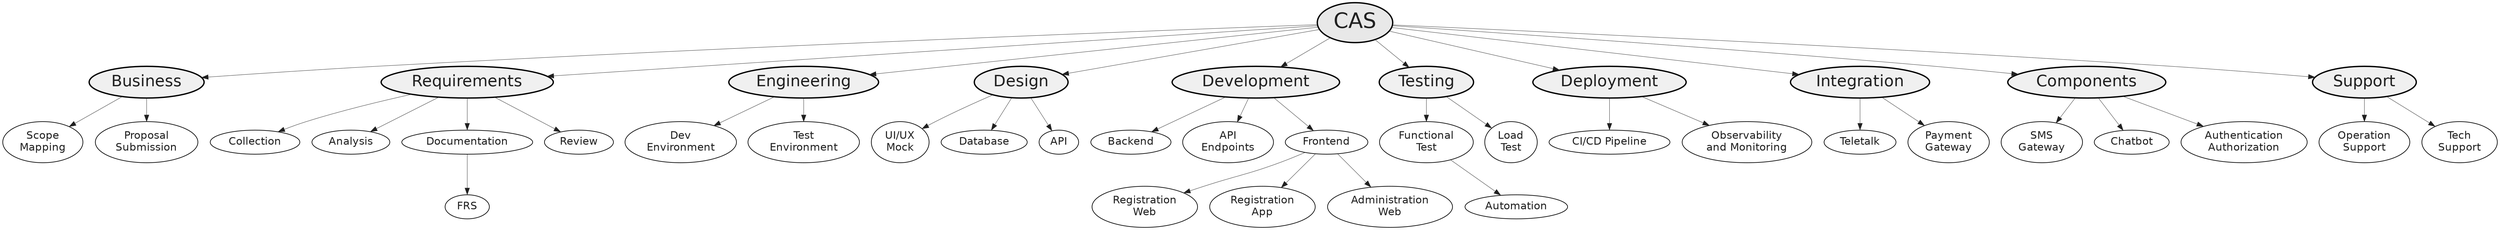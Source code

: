 digraph g {
    # ratio=auto
    # center=true
    # compound=true
    dpi=150

    # neato specific
    mode=KK
    # model=circuit
    # model=subset


    edge [penwidth="0.5" color="#202020" style="solid,"];
    node [shape=ellipse penwidth="1.0" fillcolor="#E0E0E0" fontcolor="#202020" fontname="Helvetica" fontsize=16]


    CAS [penwidth="2.0" style=filled fillcolor="#E8E8E8" fontcolor="#202020" fontname="Helvetica" fontsize=32]
    Business [penwidth="2.0" style=filled fillcolor="#F0F0F0" fontcolor="#202020" fontname="Helvetica" fontsize=24]
    Requirements [penwidth="2.0" style=filled fillcolor="#F0F0F0" fontcolor="#202020" fontname="Helvetica" fontsize=24]
    Engineering [penwidth="2.0" style=filled fillcolor="#F0F0F0" fontcolor="#202020" fontname="Helvetica" fontsize=24]
    Design [penwidth="2.0" style=filled fillcolor="#F0F0F0" fontcolor="#202020" fontname="Helvetica" fontsize=24]
    Development [penwidth="2.0" style=filled fillcolor="#F0F0F0" fontcolor="#202020" fontname="Helvetica" fontsize=24]
    Testing [penwidth="2.0" style=filled fillcolor="#F0F0F0" fontcolor="#202020" fontname="Helvetica" fontsize=24]
    Deployment [penwidth="2.0" style=filled fillcolor="#F0F0F0" fontcolor="#202020" fontname="Helvetica" fontsize=24]
    Integration [penwidth="2.0" style=filled fillcolor="#F0F0F0" fontcolor="#202020" fontname="Helvetica" fontsize=24]
    Components [penwidth="2.0" style=filled fillcolor="#F0F0F0" fontcolor="#202020" fontname="Helvetica" fontsize=24]
    Support [penwidth="2.0" style=filled fillcolor="#F0F0F0" fontcolor="#202020" fontname="Helvetica" fontsize=24]


    edge [len=4]
    CAS -> Business
    CAS -> Requirements
    CAS -> Engineering
    CAS -> Design
    CAS -> Development
    CAS -> Testing
    CAS -> Deployment
    CAS -> Integration
    CAS -> Components
    CAS -> Support


    node [shape=ellipse penwidth="1.0" fillcolor="#E0E0E0" fontcolor="#202020" fontname="Helvetica" fontsize=16]
    edge [len=3]

    Business -> "Scope\nMapping"
    Business -> "Proposal\nSubmission"


    Requirements -> Collection
    Requirements -> Analysis
    Requirements -> Documentation
    Requirements -> Review

    Documentation -> FRS


    Engineering -> "Dev\nEnvironment"
    Engineering -> "Test\nEnvironment"


    Design -> "UI/UX\nMock"
    Design -> Database
    Design -> API


    Development -> Backend
    Development -> "API\nEndpoints"
    Development -> Frontend

    Frontend -> "Registration\nWeb"
    Frontend -> "Registration\nApp"
    Frontend -> "Administration\nWeb"


    Testing -> "Functional\nTest"
    Testing -> "Load\nTest"

    "Functional\nTest" -> Automation


    Deployment -> "CI/CD Pipeline"
    Deployment -> "Observability\nand Monitoring"


    Integration -> Teletalk
    Integration -> "Payment\nGateway"

    Components -> "SMS\nGateway"
    Components -> Chatbot
    Components -> "Authentication\nAuthorization"


    Support -> "Operation\nSupport"
    Support -> "Tech\nSupport"

}
